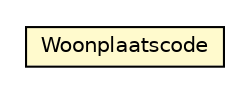 #!/usr/local/bin/dot
#
# Class diagram 
# Generated by UMLGraph version R5_6-24-gf6e263 (http://www.umlgraph.org/)
#

digraph G {
	edge [fontname="Helvetica",fontsize=10,labelfontname="Helvetica",labelfontsize=10];
	node [fontname="Helvetica",fontsize=10,shape=plaintext];
	nodesep=0.25;
	ranksep=0.5;
	// nl.egem.stuf.sector.bg._0204.R02Tabel.Woonplaatscode
	c179395 [label=<<table title="nl.egem.stuf.sector.bg._0204.R02Tabel.Woonplaatscode" border="0" cellborder="1" cellspacing="0" cellpadding="2" port="p" bgcolor="lemonChiffon" href="./R02Tabel.Woonplaatscode.html">
		<tr><td><table border="0" cellspacing="0" cellpadding="1">
<tr><td align="center" balign="center"> Woonplaatscode </td></tr>
		</table></td></tr>
		</table>>, URL="./R02Tabel.Woonplaatscode.html", fontname="Helvetica", fontcolor="black", fontsize=10.0];
}

